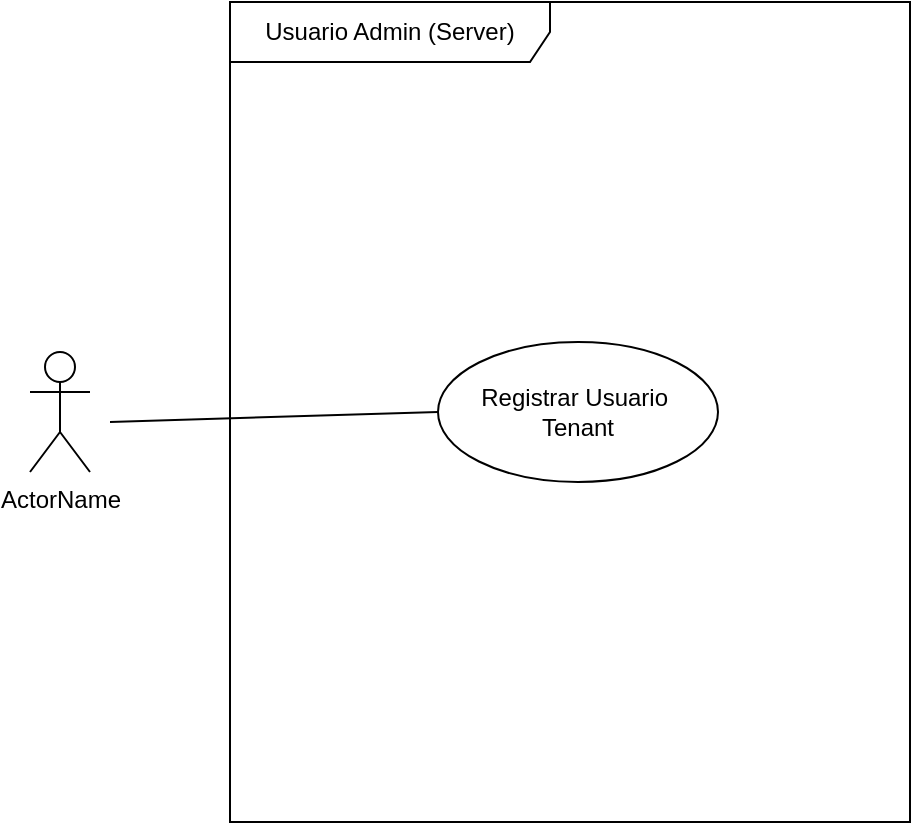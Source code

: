<mxfile version="22.1.22" type="embed">
  <diagram id="23iRSUPoRavnBvh4doch" name="Page-1">
    <mxGraphModel dx="1043" dy="703" grid="1" gridSize="10" guides="1" tooltips="1" connect="1" arrows="1" fold="1" page="1" pageScale="1" pageWidth="827" pageHeight="1169" math="0" shadow="0">
      <root>
        <mxCell id="0" />
        <mxCell id="1" parent="0" />
        <mxCell id="2" value="Usuario Admin (Server)" style="shape=umlFrame;whiteSpace=wrap;html=1;pointerEvents=0;recursiveResize=0;container=1;collapsible=0;width=160;rounded=0;" vertex="1" parent="1">
          <mxGeometry x="240" y="40" width="340" height="410" as="geometry" />
        </mxCell>
        <mxCell id="6" value="Registrar Usuario&amp;nbsp;&lt;br&gt;Tenant" style="ellipse;whiteSpace=wrap;html=1;rounded=0;" vertex="1" parent="2">
          <mxGeometry x="104" y="170" width="140" height="70" as="geometry" />
        </mxCell>
        <mxCell id="3" value="ActorName" style="shape=umlActor;html=1;verticalLabelPosition=bottom;verticalAlign=top;align=center;rounded=0;" vertex="1" parent="1">
          <mxGeometry x="140" y="215" width="30" height="60" as="geometry" />
        </mxCell>
        <mxCell id="7" value="" style="edgeStyle=none;html=1;endArrow=none;verticalAlign=bottom;rounded=0;entryX=0;entryY=0.5;entryDx=0;entryDy=0;" edge="1" parent="1" target="6">
          <mxGeometry width="160" relative="1" as="geometry">
            <mxPoint x="180" y="250" as="sourcePoint" />
            <mxPoint x="490" y="360" as="targetPoint" />
          </mxGeometry>
        </mxCell>
      </root>
    </mxGraphModel>
  </diagram>
</mxfile>
